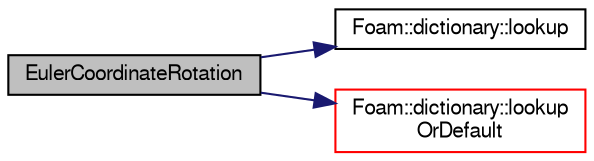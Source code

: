digraph "EulerCoordinateRotation"
{
  bgcolor="transparent";
  edge [fontname="FreeSans",fontsize="10",labelfontname="FreeSans",labelfontsize="10"];
  node [fontname="FreeSans",fontsize="10",shape=record];
  rankdir="LR";
  Node1 [label="EulerCoordinateRotation",height=0.2,width=0.4,color="black", fillcolor="grey75", style="filled" fontcolor="black"];
  Node1 -> Node2 [color="midnightblue",fontsize="10",style="solid",fontname="FreeSans"];
  Node2 [label="Foam::dictionary::lookup",height=0.2,width=0.4,color="black",URL="$a00502.html#a8baab402d653d6e789f67c57e23a5b59",tooltip="Find and return an entry data stream. "];
  Node1 -> Node3 [color="midnightblue",fontsize="10",style="solid",fontname="FreeSans"];
  Node3 [label="Foam::dictionary::lookup\lOrDefault",height=0.2,width=0.4,color="red",URL="$a00502.html#ab188313de67c2c7ad4a5e8151eefb49d",tooltip="Find and return a T,. "];
}
